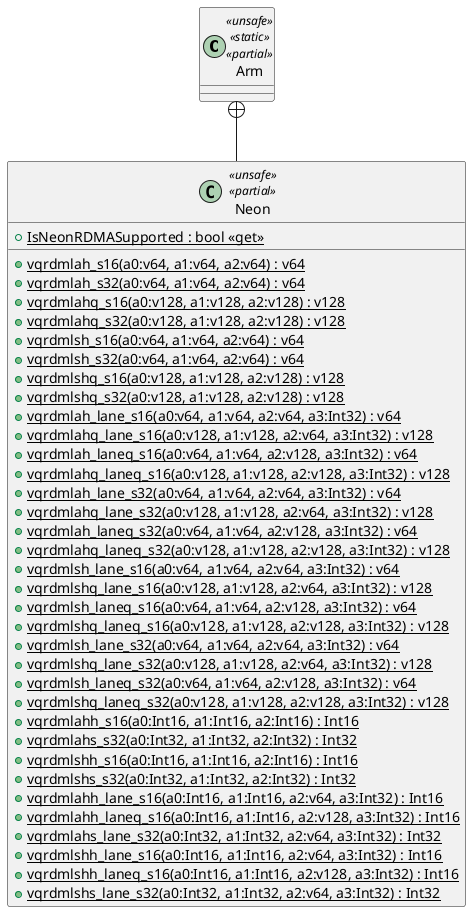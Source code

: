 @startuml
class Arm <<unsafe>> <<static>> <<partial>> {
}
class Neon <<unsafe>> <<partial>> {
    + {static} IsNeonRDMASupported : bool <<get>>
    + {static} vqrdmlah_s16(a0:v64, a1:v64, a2:v64) : v64
    + {static} vqrdmlah_s32(a0:v64, a1:v64, a2:v64) : v64
    + {static} vqrdmlahq_s16(a0:v128, a1:v128, a2:v128) : v128
    + {static} vqrdmlahq_s32(a0:v128, a1:v128, a2:v128) : v128
    + {static} vqrdmlsh_s16(a0:v64, a1:v64, a2:v64) : v64
    + {static} vqrdmlsh_s32(a0:v64, a1:v64, a2:v64) : v64
    + {static} vqrdmlshq_s16(a0:v128, a1:v128, a2:v128) : v128
    + {static} vqrdmlshq_s32(a0:v128, a1:v128, a2:v128) : v128
    + {static} vqrdmlah_lane_s16(a0:v64, a1:v64, a2:v64, a3:Int32) : v64
    + {static} vqrdmlahq_lane_s16(a0:v128, a1:v128, a2:v64, a3:Int32) : v128
    + {static} vqrdmlah_laneq_s16(a0:v64, a1:v64, a2:v128, a3:Int32) : v64
    + {static} vqrdmlahq_laneq_s16(a0:v128, a1:v128, a2:v128, a3:Int32) : v128
    + {static} vqrdmlah_lane_s32(a0:v64, a1:v64, a2:v64, a3:Int32) : v64
    + {static} vqrdmlahq_lane_s32(a0:v128, a1:v128, a2:v64, a3:Int32) : v128
    + {static} vqrdmlah_laneq_s32(a0:v64, a1:v64, a2:v128, a3:Int32) : v64
    + {static} vqrdmlahq_laneq_s32(a0:v128, a1:v128, a2:v128, a3:Int32) : v128
    + {static} vqrdmlsh_lane_s16(a0:v64, a1:v64, a2:v64, a3:Int32) : v64
    + {static} vqrdmlshq_lane_s16(a0:v128, a1:v128, a2:v64, a3:Int32) : v128
    + {static} vqrdmlsh_laneq_s16(a0:v64, a1:v64, a2:v128, a3:Int32) : v64
    + {static} vqrdmlshq_laneq_s16(a0:v128, a1:v128, a2:v128, a3:Int32) : v128
    + {static} vqrdmlsh_lane_s32(a0:v64, a1:v64, a2:v64, a3:Int32) : v64
    + {static} vqrdmlshq_lane_s32(a0:v128, a1:v128, a2:v64, a3:Int32) : v128
    + {static} vqrdmlsh_laneq_s32(a0:v64, a1:v64, a2:v128, a3:Int32) : v64
    + {static} vqrdmlshq_laneq_s32(a0:v128, a1:v128, a2:v128, a3:Int32) : v128
    + {static} vqrdmlahh_s16(a0:Int16, a1:Int16, a2:Int16) : Int16
    + {static} vqrdmlahs_s32(a0:Int32, a1:Int32, a2:Int32) : Int32
    + {static} vqrdmlshh_s16(a0:Int16, a1:Int16, a2:Int16) : Int16
    + {static} vqrdmlshs_s32(a0:Int32, a1:Int32, a2:Int32) : Int32
    + {static} vqrdmlahh_lane_s16(a0:Int16, a1:Int16, a2:v64, a3:Int32) : Int16
    + {static} vqrdmlahh_laneq_s16(a0:Int16, a1:Int16, a2:v128, a3:Int32) : Int16
    + {static} vqrdmlahs_lane_s32(a0:Int32, a1:Int32, a2:v64, a3:Int32) : Int32
    + {static} vqrdmlshh_lane_s16(a0:Int16, a1:Int16, a2:v64, a3:Int32) : Int16
    + {static} vqrdmlshh_laneq_s16(a0:Int16, a1:Int16, a2:v128, a3:Int32) : Int16
    + {static} vqrdmlshs_lane_s32(a0:Int32, a1:Int32, a2:v64, a3:Int32) : Int32
}
Arm +-- Neon
@enduml
